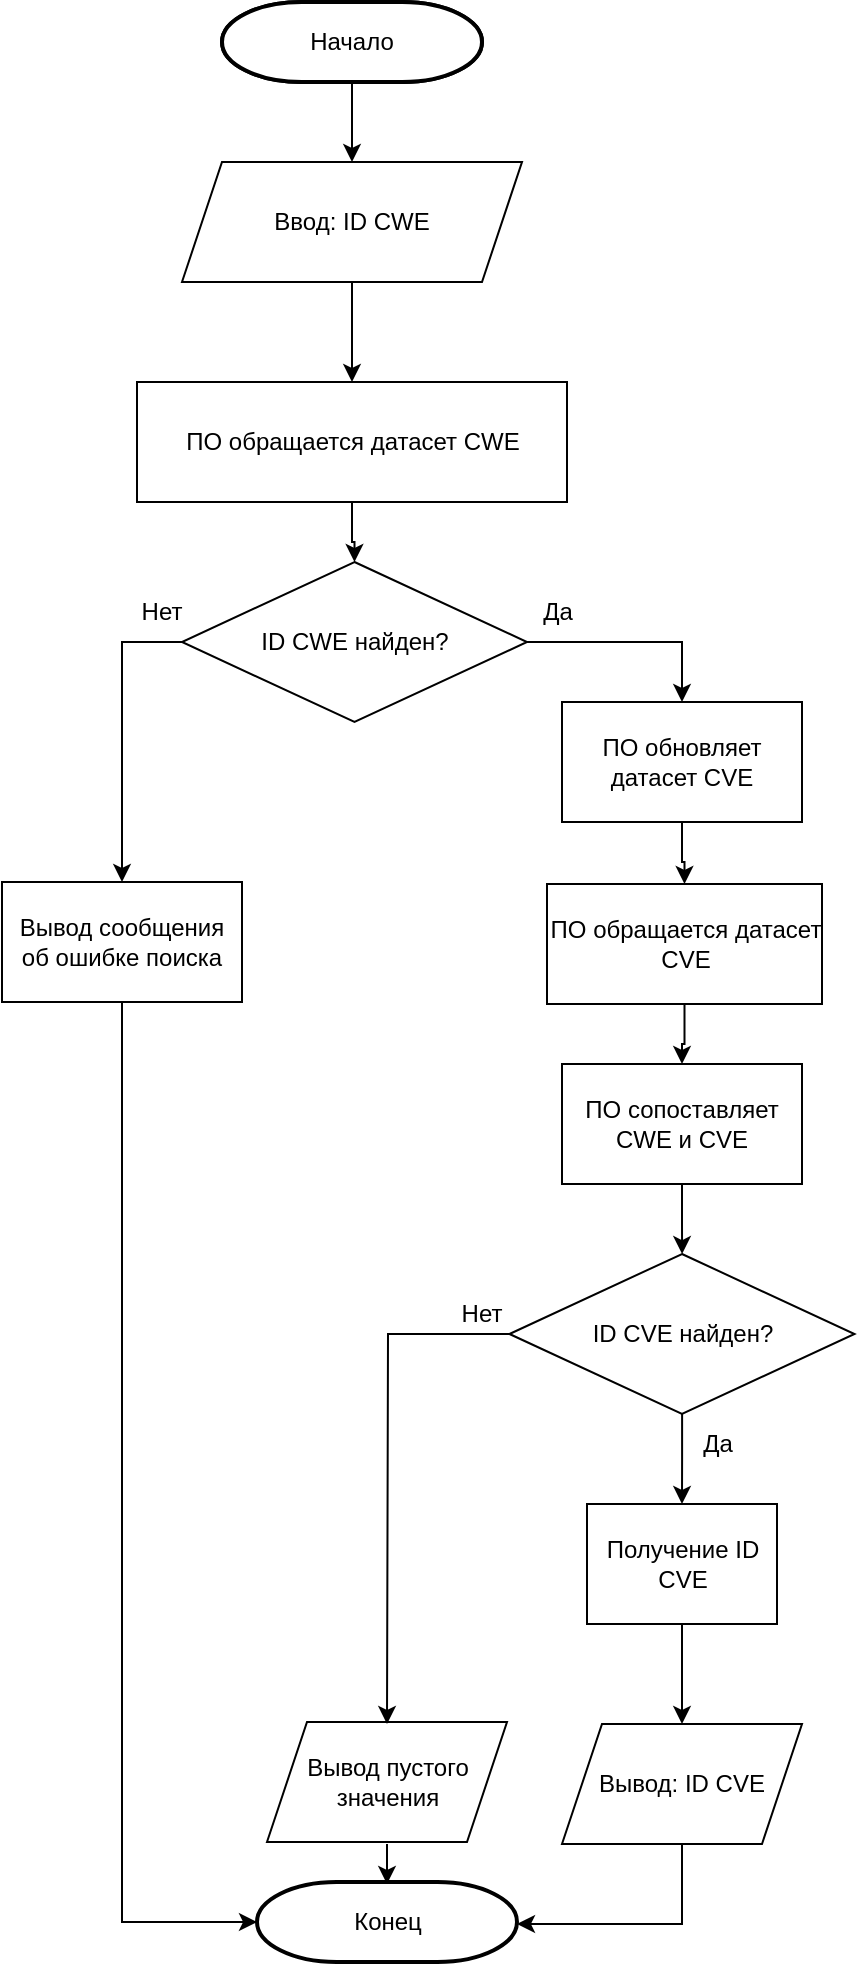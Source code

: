 <mxfile version="24.8.6">
  <diagram name="Страница — 1" id="FZuVYSKQKKseB5JXQPXO">
    <mxGraphModel dx="1386" dy="783" grid="1" gridSize="10" guides="1" tooltips="1" connect="1" arrows="1" fold="1" page="1" pageScale="1" pageWidth="827" pageHeight="1169" math="0" shadow="0">
      <root>
        <mxCell id="0" />
        <mxCell id="1" parent="0" />
        <mxCell id="6BPBLCMizLLzq73NnSz2-1" value="Начало" style="strokeWidth=2;html=1;shape=mxgraph.flowchart.terminator;whiteSpace=wrap;" parent="1" vertex="1">
          <mxGeometry x="360" y="40" width="130" height="40" as="geometry" />
        </mxCell>
        <mxCell id="rngy8vZI5L_hg_P6Utqn-1" value="" style="edgeStyle=orthogonalEdgeStyle;rounded=0;orthogonalLoop=1;jettySize=auto;html=1;" edge="1" parent="1" source="rngy8vZI5L_hg_P6Utqn-2" target="rngy8vZI5L_hg_P6Utqn-5">
          <mxGeometry relative="1" as="geometry" />
        </mxCell>
        <mxCell id="rngy8vZI5L_hg_P6Utqn-2" value="Начало" style="strokeWidth=2;html=1;shape=mxgraph.flowchart.terminator;whiteSpace=wrap;" vertex="1" parent="1">
          <mxGeometry x="360" y="40" width="130" height="40" as="geometry" />
        </mxCell>
        <mxCell id="rngy8vZI5L_hg_P6Utqn-3" value="Конец" style="strokeWidth=2;html=1;shape=mxgraph.flowchart.terminator;whiteSpace=wrap;" vertex="1" parent="1">
          <mxGeometry x="377.5" y="980" width="130" height="40" as="geometry" />
        </mxCell>
        <mxCell id="rngy8vZI5L_hg_P6Utqn-4" value="" style="edgeStyle=orthogonalEdgeStyle;rounded=0;orthogonalLoop=1;jettySize=auto;html=1;" edge="1" parent="1" source="rngy8vZI5L_hg_P6Utqn-5" target="rngy8vZI5L_hg_P6Utqn-9">
          <mxGeometry relative="1" as="geometry" />
        </mxCell>
        <mxCell id="rngy8vZI5L_hg_P6Utqn-5" value="Ввод: ID CWE" style="shape=parallelogram;perimeter=parallelogramPerimeter;whiteSpace=wrap;html=1;fixedSize=1;" vertex="1" parent="1">
          <mxGeometry x="340" y="120" width="170" height="60" as="geometry" />
        </mxCell>
        <mxCell id="rngy8vZI5L_hg_P6Utqn-6" value="" style="edgeStyle=orthogonalEdgeStyle;rounded=0;orthogonalLoop=1;jettySize=auto;html=1;" edge="1" parent="1">
          <mxGeometry relative="1" as="geometry">
            <mxPoint x="442.5" y="961" as="sourcePoint" />
            <mxPoint x="442.5" y="981" as="targetPoint" />
          </mxGeometry>
        </mxCell>
        <mxCell id="rngy8vZI5L_hg_P6Utqn-7" value="Вывод пустого значения" style="shape=parallelogram;perimeter=parallelogramPerimeter;whiteSpace=wrap;html=1;fixedSize=1;" vertex="1" parent="1">
          <mxGeometry x="382.5" y="900" width="120" height="60" as="geometry" />
        </mxCell>
        <mxCell id="rngy8vZI5L_hg_P6Utqn-8" value="" style="edgeStyle=orthogonalEdgeStyle;rounded=0;orthogonalLoop=1;jettySize=auto;html=1;" edge="1" parent="1" source="rngy8vZI5L_hg_P6Utqn-9" target="rngy8vZI5L_hg_P6Utqn-11">
          <mxGeometry relative="1" as="geometry" />
        </mxCell>
        <mxCell id="rngy8vZI5L_hg_P6Utqn-9" value="ПО обращается датасет CWE" style="rounded=0;whiteSpace=wrap;html=1;" vertex="1" parent="1">
          <mxGeometry x="317.5" y="230" width="215" height="60" as="geometry" />
        </mxCell>
        <mxCell id="rngy8vZI5L_hg_P6Utqn-10" style="edgeStyle=orthogonalEdgeStyle;rounded=0;orthogonalLoop=1;jettySize=auto;html=1;exitX=0;exitY=0.5;exitDx=0;exitDy=0;entryX=0.5;entryY=0;entryDx=0;entryDy=0;" edge="1" parent="1" source="rngy8vZI5L_hg_P6Utqn-11" target="rngy8vZI5L_hg_P6Utqn-12">
          <mxGeometry relative="1" as="geometry" />
        </mxCell>
        <mxCell id="rngy8vZI5L_hg_P6Utqn-11" value="ID CWE найден?" style="rhombus;whiteSpace=wrap;html=1;" vertex="1" parent="1">
          <mxGeometry x="340" y="320" width="172.5" height="80" as="geometry" />
        </mxCell>
        <mxCell id="rngy8vZI5L_hg_P6Utqn-12" value="Вывод сообщения об ошибке поиска" style="rounded=0;whiteSpace=wrap;html=1;" vertex="1" parent="1">
          <mxGeometry x="250" y="480" width="120" height="60" as="geometry" />
        </mxCell>
        <mxCell id="rngy8vZI5L_hg_P6Utqn-13" value="" style="edgeStyle=orthogonalEdgeStyle;rounded=0;orthogonalLoop=1;jettySize=auto;html=1;" edge="1" parent="1" source="rngy8vZI5L_hg_P6Utqn-14" target="rngy8vZI5L_hg_P6Utqn-25">
          <mxGeometry relative="1" as="geometry" />
        </mxCell>
        <mxCell id="rngy8vZI5L_hg_P6Utqn-14" value="ПО сопоставляет CWE и CVE" style="rounded=0;whiteSpace=wrap;html=1;" vertex="1" parent="1">
          <mxGeometry x="530" y="571" width="120" height="60" as="geometry" />
        </mxCell>
        <mxCell id="rngy8vZI5L_hg_P6Utqn-15" value="" style="edgeStyle=orthogonalEdgeStyle;rounded=0;orthogonalLoop=1;jettySize=auto;html=1;" edge="1" parent="1" source="rngy8vZI5L_hg_P6Utqn-16" target="rngy8vZI5L_hg_P6Utqn-26">
          <mxGeometry relative="1" as="geometry" />
        </mxCell>
        <mxCell id="rngy8vZI5L_hg_P6Utqn-16" value="Получение ID CVE" style="rounded=0;whiteSpace=wrap;html=1;" vertex="1" parent="1">
          <mxGeometry x="542.5" y="791" width="95" height="60" as="geometry" />
        </mxCell>
        <mxCell id="rngy8vZI5L_hg_P6Utqn-17" value="Нет" style="text;html=1;align=center;verticalAlign=middle;whiteSpace=wrap;rounded=0;" vertex="1" parent="1">
          <mxGeometry x="300" y="330" width="60" height="30" as="geometry" />
        </mxCell>
        <mxCell id="rngy8vZI5L_hg_P6Utqn-33" style="edgeStyle=orthogonalEdgeStyle;rounded=0;orthogonalLoop=1;jettySize=auto;html=1;exitX=0.25;exitY=1;exitDx=0;exitDy=0;entryX=0.5;entryY=0;entryDx=0;entryDy=0;" edge="1" parent="1" source="rngy8vZI5L_hg_P6Utqn-19" target="rngy8vZI5L_hg_P6Utqn-31">
          <mxGeometry relative="1" as="geometry">
            <Array as="points">
              <mxPoint x="590" y="360" />
            </Array>
          </mxGeometry>
        </mxCell>
        <mxCell id="rngy8vZI5L_hg_P6Utqn-19" value="Да" style="text;html=1;align=center;verticalAlign=middle;whiteSpace=wrap;rounded=0;" vertex="1" parent="1">
          <mxGeometry x="497.5" y="330" width="60" height="30" as="geometry" />
        </mxCell>
        <mxCell id="rngy8vZI5L_hg_P6Utqn-20" style="edgeStyle=orthogonalEdgeStyle;rounded=0;orthogonalLoop=1;jettySize=auto;html=1;exitX=0.5;exitY=1;exitDx=0;exitDy=0;entryX=0;entryY=0.5;entryDx=0;entryDy=0;entryPerimeter=0;" edge="1" parent="1" source="rngy8vZI5L_hg_P6Utqn-12" target="rngy8vZI5L_hg_P6Utqn-3">
          <mxGeometry relative="1" as="geometry" />
        </mxCell>
        <mxCell id="rngy8vZI5L_hg_P6Utqn-21" value="" style="edgeStyle=orthogonalEdgeStyle;rounded=0;orthogonalLoop=1;jettySize=auto;html=1;" edge="1" parent="1" source="rngy8vZI5L_hg_P6Utqn-22" target="rngy8vZI5L_hg_P6Utqn-14">
          <mxGeometry relative="1" as="geometry" />
        </mxCell>
        <mxCell id="rngy8vZI5L_hg_P6Utqn-22" value="ПО обращается датасет CVE" style="rounded=0;whiteSpace=wrap;html=1;" vertex="1" parent="1">
          <mxGeometry x="522.5" y="481" width="137.5" height="60" as="geometry" />
        </mxCell>
        <mxCell id="rngy8vZI5L_hg_P6Utqn-23" value="" style="edgeStyle=orthogonalEdgeStyle;rounded=0;orthogonalLoop=1;jettySize=auto;html=1;" edge="1" parent="1" source="rngy8vZI5L_hg_P6Utqn-25" target="rngy8vZI5L_hg_P6Utqn-16">
          <mxGeometry relative="1" as="geometry" />
        </mxCell>
        <mxCell id="rngy8vZI5L_hg_P6Utqn-24" style="edgeStyle=orthogonalEdgeStyle;rounded=0;orthogonalLoop=1;jettySize=auto;html=1;exitX=0;exitY=0.5;exitDx=0;exitDy=0;entryX=0.5;entryY=0;entryDx=0;entryDy=0;" edge="1" parent="1" source="rngy8vZI5L_hg_P6Utqn-25">
          <mxGeometry relative="1" as="geometry">
            <mxPoint x="442.5" y="901" as="targetPoint" />
          </mxGeometry>
        </mxCell>
        <mxCell id="rngy8vZI5L_hg_P6Utqn-25" value="ID CVE найден?" style="rhombus;whiteSpace=wrap;html=1;" vertex="1" parent="1">
          <mxGeometry x="503.75" y="666" width="172.5" height="80" as="geometry" />
        </mxCell>
        <mxCell id="rngy8vZI5L_hg_P6Utqn-26" value="Вывод: ID CVE" style="shape=parallelogram;perimeter=parallelogramPerimeter;whiteSpace=wrap;html=1;fixedSize=1;" vertex="1" parent="1">
          <mxGeometry x="530" y="901" width="120" height="60" as="geometry" />
        </mxCell>
        <mxCell id="rngy8vZI5L_hg_P6Utqn-27" style="edgeStyle=orthogonalEdgeStyle;rounded=0;orthogonalLoop=1;jettySize=auto;html=1;entryX=1;entryY=0.5;entryDx=0;entryDy=0;entryPerimeter=0;" edge="1" parent="1" source="rngy8vZI5L_hg_P6Utqn-26">
          <mxGeometry relative="1" as="geometry">
            <Array as="points">
              <mxPoint x="590" y="1001" />
            </Array>
            <mxPoint x="507.5" y="1001" as="targetPoint" />
          </mxGeometry>
        </mxCell>
        <mxCell id="rngy8vZI5L_hg_P6Utqn-28" value="Да" style="text;html=1;align=center;verticalAlign=middle;whiteSpace=wrap;rounded=0;" vertex="1" parent="1">
          <mxGeometry x="577.5" y="746" width="60" height="30" as="geometry" />
        </mxCell>
        <mxCell id="rngy8vZI5L_hg_P6Utqn-29" value="Нет" style="text;html=1;align=center;verticalAlign=middle;whiteSpace=wrap;rounded=0;" vertex="1" parent="1">
          <mxGeometry x="460" y="681" width="60" height="30" as="geometry" />
        </mxCell>
        <mxCell id="rngy8vZI5L_hg_P6Utqn-34" value="" style="edgeStyle=orthogonalEdgeStyle;rounded=0;orthogonalLoop=1;jettySize=auto;html=1;" edge="1" parent="1" source="rngy8vZI5L_hg_P6Utqn-31" target="rngy8vZI5L_hg_P6Utqn-22">
          <mxGeometry relative="1" as="geometry" />
        </mxCell>
        <mxCell id="rngy8vZI5L_hg_P6Utqn-31" value="ПО обновляет датасет CVE" style="rounded=0;whiteSpace=wrap;html=1;" vertex="1" parent="1">
          <mxGeometry x="530" y="390" width="120" height="60" as="geometry" />
        </mxCell>
      </root>
    </mxGraphModel>
  </diagram>
</mxfile>
